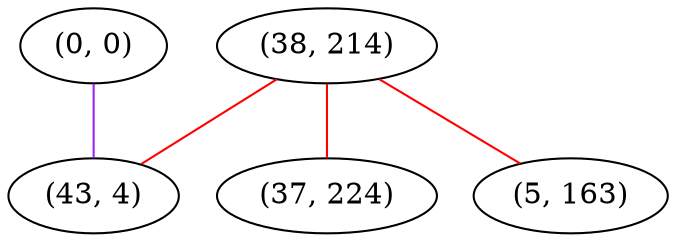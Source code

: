 graph "" {
"(0, 0)";
"(38, 214)";
"(43, 4)";
"(37, 224)";
"(5, 163)";
"(0, 0)" -- "(43, 4)"  [color=purple, key=0, weight=4];
"(38, 214)" -- "(43, 4)"  [color=red, key=0, weight=1];
"(38, 214)" -- "(37, 224)"  [color=red, key=0, weight=1];
"(38, 214)" -- "(5, 163)"  [color=red, key=0, weight=1];
}
